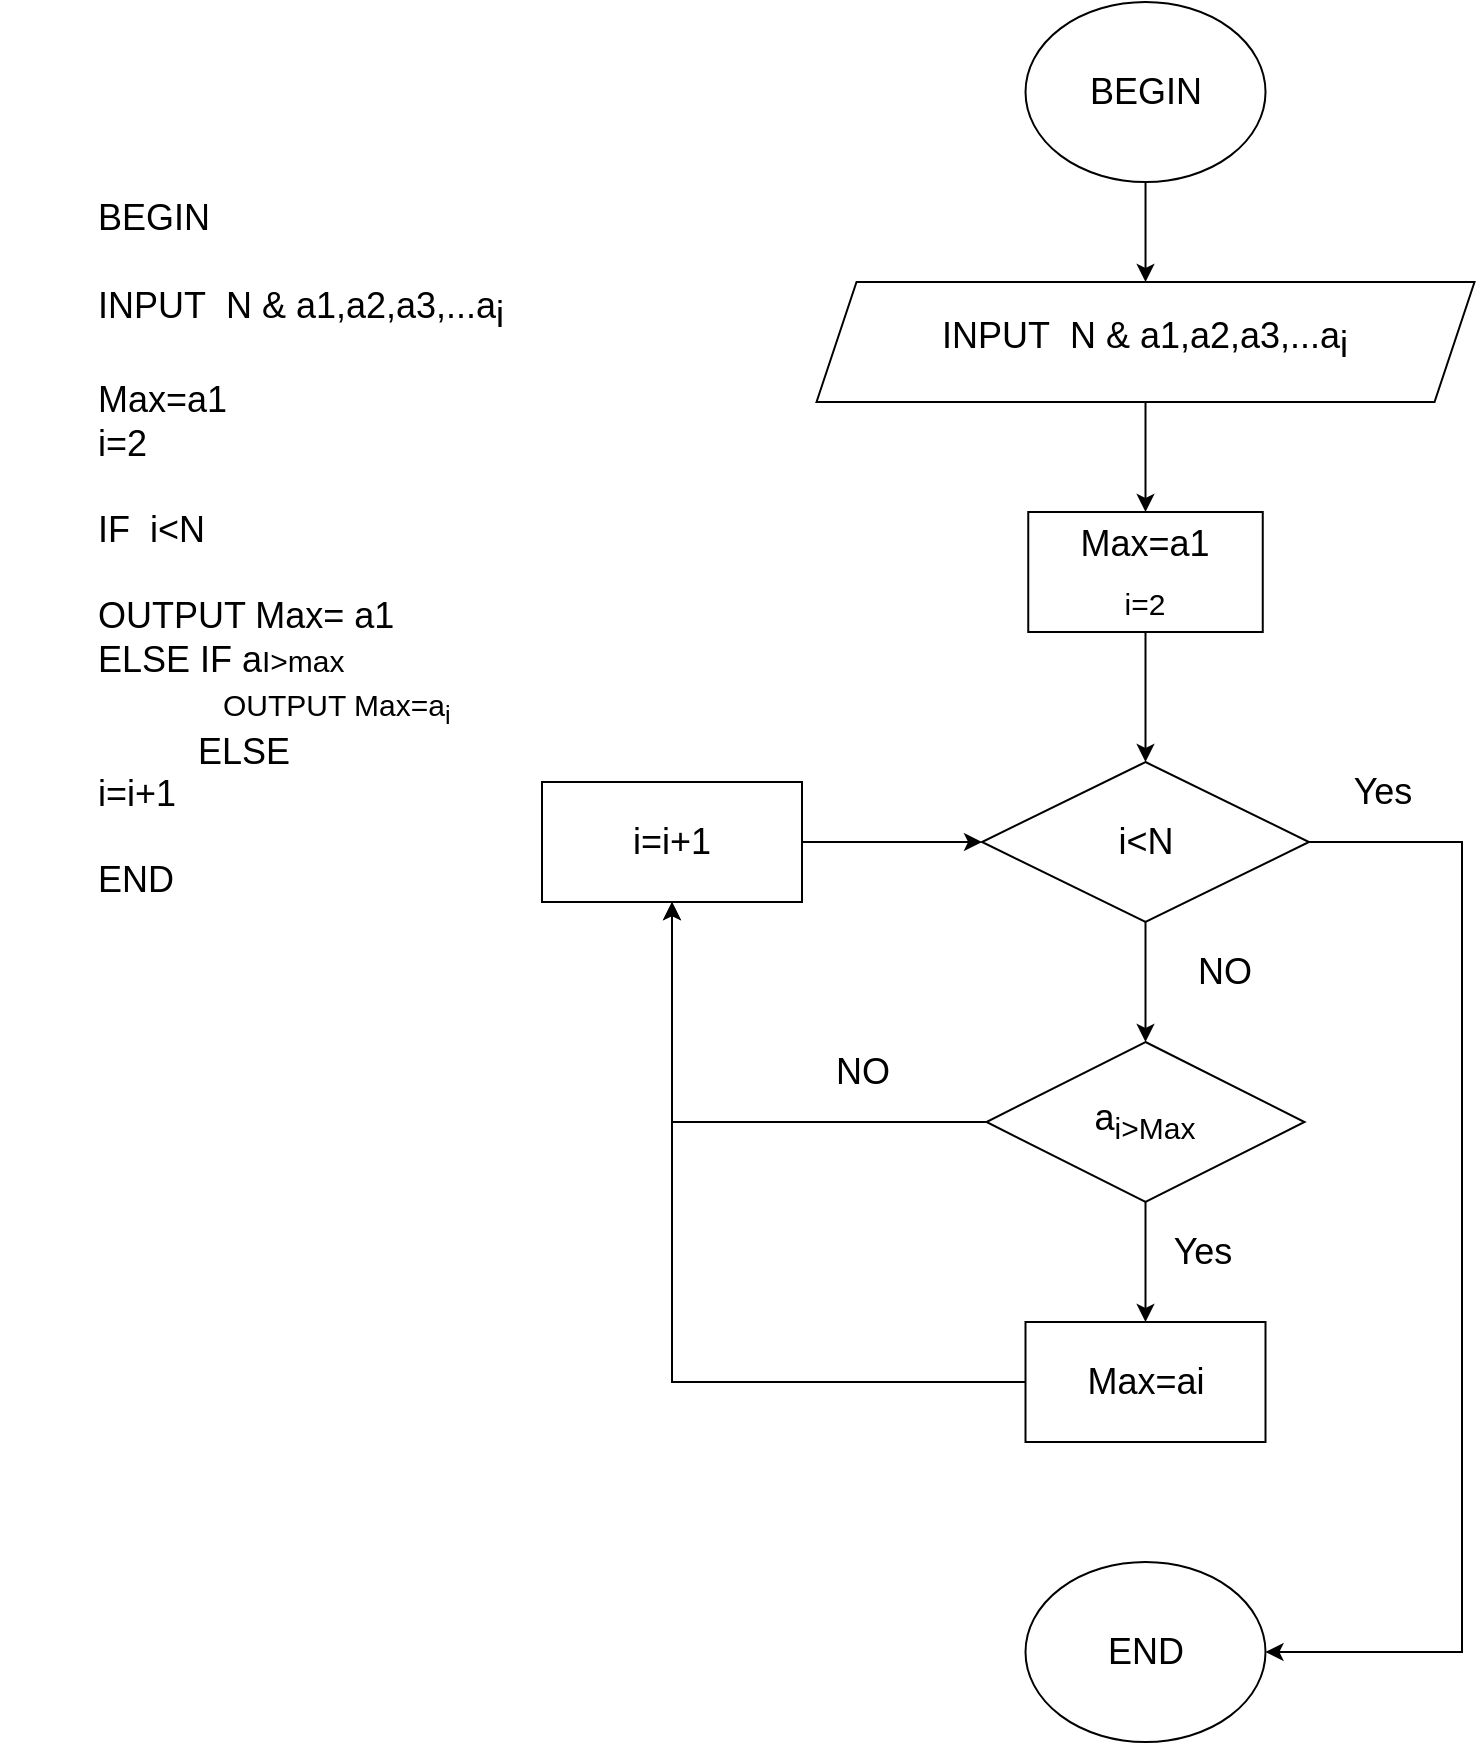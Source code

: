 <mxfile version="13.9.9" type="device" pages="2"><diagram id="C5RBs43oDa-KdzZeNtuy" name="Page-1"><mxGraphModel dx="1097" dy="1858" grid="1" gridSize="10" guides="1" tooltips="1" connect="1" arrows="1" fold="1" page="1" pageScale="1" pageWidth="827" pageHeight="1169" background="none" math="0" shadow="0"><root><mxCell id="WIyWlLk6GJQsqaUBKTNV-0"/><mxCell id="WIyWlLk6GJQsqaUBKTNV-1" parent="WIyWlLk6GJQsqaUBKTNV-0"/><mxCell id="QLxlv6xdYFHkp_0Kzxkp-29" style="edgeStyle=orthogonalEdgeStyle;rounded=0;orthogonalLoop=1;jettySize=auto;html=1;exitX=0.5;exitY=1;exitDx=0;exitDy=0;entryX=0.5;entryY=0;entryDx=0;entryDy=0;fontSize=18;" parent="WIyWlLk6GJQsqaUBKTNV-1" source="QLxlv6xdYFHkp_0Kzxkp-30" target="QLxlv6xdYFHkp_0Kzxkp-32" edge="1"><mxGeometry relative="1" as="geometry"/></mxCell><mxCell id="QLxlv6xdYFHkp_0Kzxkp-30" value="BEGIN" style="ellipse;whiteSpace=wrap;html=1;fontSize=18;" parent="WIyWlLk6GJQsqaUBKTNV-1" vertex="1"><mxGeometry x="522.76" y="-60" width="120" height="90" as="geometry"/></mxCell><mxCell id="QLxlv6xdYFHkp_0Kzxkp-31" style="edgeStyle=orthogonalEdgeStyle;rounded=0;orthogonalLoop=1;jettySize=auto;html=1;exitX=0.5;exitY=1;exitDx=0;exitDy=0;entryX=0.5;entryY=0;entryDx=0;entryDy=0;fontSize=18;" parent="WIyWlLk6GJQsqaUBKTNV-1" source="QLxlv6xdYFHkp_0Kzxkp-32" target="QLxlv6xdYFHkp_0Kzxkp-38" edge="1"><mxGeometry relative="1" as="geometry"/></mxCell><mxCell id="QLxlv6xdYFHkp_0Kzxkp-32" value="INPUT&amp;nbsp; N &amp;amp; a1,a2,a3,...a&lt;sub style=&quot;font-size: 18px;&quot;&gt;i&lt;/sub&gt;" style="shape=parallelogram;perimeter=parallelogramPerimeter;whiteSpace=wrap;html=1;fixedSize=1;fontSize=18;" parent="WIyWlLk6GJQsqaUBKTNV-1" vertex="1"><mxGeometry x="418.26" y="80" width="329" height="60" as="geometry"/></mxCell><mxCell id="QLxlv6xdYFHkp_0Kzxkp-33" value="&lt;p style=&quot;line-height: 100% ; font-size: 18px&quot;&gt;&lt;/p&gt;&lt;blockquote style=&quot;margin: 0px 0px 0px 40px ; border: none ; padding: 0px&quot;&gt;&lt;div style=&quot;font-size: 18px ; text-align: left&quot;&gt;&lt;span style=&quot;font-size: 18px&quot;&gt;&lt;font style=&quot;font-size: 18px&quot;&gt;BEGIN&lt;/font&gt;&lt;/span&gt;&lt;/div&gt;&lt;div style=&quot;font-size: 18px ; text-align: left&quot;&gt;&lt;span style=&quot;font-size: 18px&quot;&gt;&lt;font style=&quot;font-size: 18px&quot;&gt;&lt;br style=&quot;font-size: 18px&quot;&gt;&lt;/font&gt;&lt;/span&gt;&lt;/div&gt;&lt;font&gt;&lt;div style=&quot;font-size: 18px ; text-align: left&quot;&gt;&lt;span style=&quot;text-align: center&quot;&gt;INPUT&amp;nbsp; N &amp;amp; a1,a2,a3,...a&lt;/span&gt;&lt;sub style=&quot;text-align: center ; font-size: 18px&quot;&gt;i&lt;/sub&gt;&lt;br&gt;&lt;/div&gt;&lt;div style=&quot;font-size: 18px ; text-align: left&quot;&gt;&lt;span style=&quot;font-size: 18px&quot;&gt;&lt;br style=&quot;font-size: 18px&quot;&gt;&lt;/span&gt;&lt;/div&gt;&lt;div style=&quot;font-size: 18px ; text-align: left&quot;&gt;Max=a1&amp;nbsp;&lt;/div&gt;&lt;div style=&quot;font-size: 18px ; text-align: left&quot;&gt;i=2&lt;/div&gt;&lt;div style=&quot;font-size: 18px ; text-align: left&quot;&gt;&lt;br style=&quot;font-size: 18px&quot;&gt;&lt;/div&gt;&lt;div style=&quot;font-size: 18px ; text-align: left&quot;&gt;IF&amp;nbsp; i&amp;lt;N&amp;nbsp;&lt;/div&gt;&lt;div style=&quot;font-size: 18px ; text-align: left&quot;&gt;&lt;br style=&quot;font-size: 18px&quot;&gt;&lt;/div&gt;&lt;div style=&quot;font-size: 18px ; text-align: left&quot;&gt;OUTPUT Max= a1&lt;/div&gt;&lt;div style=&quot;text-align: left&quot;&gt;&lt;span style=&quot;font-size: 18px&quot;&gt;ELSE IF a&lt;/span&gt;&lt;span style=&quot;font-size: 15px&quot;&gt;I&amp;gt;max&lt;/span&gt;&lt;/div&gt;&lt;div style=&quot;text-align: left&quot;&gt;&lt;span style=&quot;font-size: 15px&quot;&gt;&amp;nbsp; &amp;nbsp; &amp;nbsp; &amp;nbsp; &amp;nbsp; &amp;nbsp; &amp;nbsp; &amp;nbsp;OUTPUT Max=a&lt;sub&gt;i&lt;/sub&gt;&lt;/span&gt;&lt;/div&gt;&lt;div style=&quot;font-size: 18px ; text-align: left&quot;&gt;&amp;nbsp; &amp;nbsp; &amp;nbsp; &amp;nbsp; &amp;nbsp; ELSE&amp;nbsp;&lt;/div&gt;&lt;div style=&quot;font-size: 18px ; text-align: left&quot;&gt;i=i+1&lt;/div&gt;&lt;span style=&quot;font-size: 18px&quot;&gt;&lt;div style=&quot;text-align: left ; font-size: 18px&quot;&gt;&lt;span style=&quot;font-size: 18px&quot;&gt;&lt;br style=&quot;font-size: 18px&quot;&gt;&lt;/span&gt;&lt;/div&gt;&lt;/span&gt;&lt;/font&gt;&lt;div style=&quot;font-size: 18px ; text-align: left&quot;&gt;&lt;span style=&quot;font-size: 18px&quot;&gt;&lt;font style=&quot;font-size: 18px&quot;&gt;END&lt;/font&gt;&lt;/span&gt;&lt;/div&gt;&lt;div style=&quot;font-size: 18px ; text-align: left&quot;&gt;&lt;span style=&quot;font-size: 18px&quot;&gt;&lt;font style=&quot;font-size: 18px&quot;&gt;&lt;br style=&quot;font-size: 18px&quot;&gt;&lt;/font&gt;&lt;/span&gt;&lt;/div&gt;&lt;/blockquote&gt;&lt;p style=&quot;font-size: 18px&quot;&gt;&lt;/p&gt;" style="text;html=1;resizable=0;autosize=1;align=center;verticalAlign=middle;points=[];fillColor=none;strokeColor=none;rounded=0;fontSize=18;" parent="WIyWlLk6GJQsqaUBKTNV-1" vertex="1"><mxGeometry x="10" y="10" width="260" height="430" as="geometry"/></mxCell><mxCell id="QLxlv6xdYFHkp_0Kzxkp-34" style="edgeStyle=orthogonalEdgeStyle;rounded=0;orthogonalLoop=1;jettySize=auto;html=1;exitX=0.5;exitY=1;exitDx=0;exitDy=0;entryX=0.5;entryY=0;entryDx=0;entryDy=0;fontSize=18;" parent="WIyWlLk6GJQsqaUBKTNV-1" source="QLxlv6xdYFHkp_0Kzxkp-36" target="QLxlv6xdYFHkp_0Kzxkp-41" edge="1"><mxGeometry relative="1" as="geometry"/></mxCell><mxCell id="QLxlv6xdYFHkp_0Kzxkp-35" style="edgeStyle=orthogonalEdgeStyle;rounded=0;orthogonalLoop=1;jettySize=auto;html=1;entryX=1;entryY=0.5;entryDx=0;entryDy=0;fontSize=18;" parent="WIyWlLk6GJQsqaUBKTNV-1" source="QLxlv6xdYFHkp_0Kzxkp-36" target="QLxlv6xdYFHkp_0Kzxkp-42" edge="1"><mxGeometry relative="1" as="geometry"><Array as="points"><mxPoint x="741" y="360"/><mxPoint x="741" y="765"/></Array></mxGeometry></mxCell><mxCell id="QLxlv6xdYFHkp_0Kzxkp-36" value="i&amp;lt;N" style="rhombus;whiteSpace=wrap;html=1;fontSize=18;" parent="WIyWlLk6GJQsqaUBKTNV-1" vertex="1"><mxGeometry x="501" y="320" width="163.5" height="80" as="geometry"/></mxCell><mxCell id="QLxlv6xdYFHkp_0Kzxkp-37" style="edgeStyle=orthogonalEdgeStyle;rounded=0;orthogonalLoop=1;jettySize=auto;html=1;exitX=0.5;exitY=1;exitDx=0;exitDy=0;entryX=0.5;entryY=0;entryDx=0;entryDy=0;fontSize=18;" parent="WIyWlLk6GJQsqaUBKTNV-1" source="QLxlv6xdYFHkp_0Kzxkp-38" target="QLxlv6xdYFHkp_0Kzxkp-36" edge="1"><mxGeometry relative="1" as="geometry"/></mxCell><mxCell id="QLxlv6xdYFHkp_0Kzxkp-38" value="&lt;span&gt;Max=a1&lt;/span&gt;&lt;sub&gt;&lt;br&gt;i=2&lt;/sub&gt;" style="rounded=0;whiteSpace=wrap;html=1;fontSize=18;" parent="WIyWlLk6GJQsqaUBKTNV-1" vertex="1"><mxGeometry x="524.13" y="195" width="117.25" height="60" as="geometry"/></mxCell><mxCell id="QLxlv6xdYFHkp_0Kzxkp-39" style="edgeStyle=orthogonalEdgeStyle;rounded=0;orthogonalLoop=1;jettySize=auto;html=1;exitX=0.5;exitY=1;exitDx=0;exitDy=0;entryX=0.5;entryY=0;entryDx=0;entryDy=0;fontSize=18;" parent="WIyWlLk6GJQsqaUBKTNV-1" source="QLxlv6xdYFHkp_0Kzxkp-41" target="QLxlv6xdYFHkp_0Kzxkp-44" edge="1"><mxGeometry relative="1" as="geometry"/></mxCell><mxCell id="QLxlv6xdYFHkp_0Kzxkp-40" style="edgeStyle=orthogonalEdgeStyle;rounded=0;orthogonalLoop=1;jettySize=auto;html=1;entryX=0.5;entryY=1;entryDx=0;entryDy=0;fontSize=18;" parent="WIyWlLk6GJQsqaUBKTNV-1" source="QLxlv6xdYFHkp_0Kzxkp-41" target="QLxlv6xdYFHkp_0Kzxkp-46" edge="1"><mxGeometry relative="1" as="geometry"/></mxCell><mxCell id="QLxlv6xdYFHkp_0Kzxkp-41" value="a&lt;sub&gt;i&amp;gt;Max&lt;/sub&gt;" style="rhombus;whiteSpace=wrap;html=1;fontSize=18;" parent="WIyWlLk6GJQsqaUBKTNV-1" vertex="1"><mxGeometry x="503.25" y="460" width="159" height="80" as="geometry"/></mxCell><mxCell id="QLxlv6xdYFHkp_0Kzxkp-42" value="END" style="ellipse;whiteSpace=wrap;html=1;fontSize=18;" parent="WIyWlLk6GJQsqaUBKTNV-1" vertex="1"><mxGeometry x="522.75" y="720" width="120" height="90" as="geometry"/></mxCell><mxCell id="QLxlv6xdYFHkp_0Kzxkp-51" style="edgeStyle=orthogonalEdgeStyle;rounded=0;orthogonalLoop=1;jettySize=auto;html=1;entryX=0.5;entryY=1;entryDx=0;entryDy=0;fontSize=18;" parent="WIyWlLk6GJQsqaUBKTNV-1" source="QLxlv6xdYFHkp_0Kzxkp-44" target="QLxlv6xdYFHkp_0Kzxkp-46" edge="1"><mxGeometry relative="1" as="geometry"/></mxCell><mxCell id="QLxlv6xdYFHkp_0Kzxkp-44" value="Max=ai" style="rounded=0;whiteSpace=wrap;html=1;fontSize=18;" parent="WIyWlLk6GJQsqaUBKTNV-1" vertex="1"><mxGeometry x="522.75" y="600" width="120" height="60" as="geometry"/></mxCell><mxCell id="QLxlv6xdYFHkp_0Kzxkp-45" style="edgeStyle=orthogonalEdgeStyle;rounded=0;orthogonalLoop=1;jettySize=auto;html=1;entryX=0;entryY=0.5;entryDx=0;entryDy=0;fontSize=18;" parent="WIyWlLk6GJQsqaUBKTNV-1" source="QLxlv6xdYFHkp_0Kzxkp-46" target="QLxlv6xdYFHkp_0Kzxkp-36" edge="1"><mxGeometry relative="1" as="geometry"/></mxCell><mxCell id="QLxlv6xdYFHkp_0Kzxkp-46" value="i=i+1" style="rounded=0;whiteSpace=wrap;html=1;fontSize=18;" parent="WIyWlLk6GJQsqaUBKTNV-1" vertex="1"><mxGeometry x="281" y="330" width="130" height="60" as="geometry"/></mxCell><mxCell id="QLxlv6xdYFHkp_0Kzxkp-47" value="Yes" style="text;html=1;resizable=0;autosize=1;align=center;verticalAlign=middle;points=[];fillColor=none;strokeColor=none;rounded=0;fontSize=18;" parent="WIyWlLk6GJQsqaUBKTNV-1" vertex="1"><mxGeometry x="681" y="320" width="40" height="30" as="geometry"/></mxCell><mxCell id="QLxlv6xdYFHkp_0Kzxkp-48" value="Yes" style="text;html=1;resizable=0;autosize=1;align=center;verticalAlign=middle;points=[];fillColor=none;strokeColor=none;rounded=0;fontSize=18;" parent="WIyWlLk6GJQsqaUBKTNV-1" vertex="1"><mxGeometry x="591" y="550" width="40" height="30" as="geometry"/></mxCell><mxCell id="QLxlv6xdYFHkp_0Kzxkp-49" value="NO" style="text;html=1;resizable=0;autosize=1;align=center;verticalAlign=middle;points=[];fillColor=none;strokeColor=none;rounded=0;fontSize=18;" parent="WIyWlLk6GJQsqaUBKTNV-1" vertex="1"><mxGeometry x="421" y="460" width="40" height="30" as="geometry"/></mxCell><mxCell id="QLxlv6xdYFHkp_0Kzxkp-50" value="NO" style="text;html=1;resizable=0;autosize=1;align=center;verticalAlign=middle;points=[];fillColor=none;strokeColor=none;rounded=0;fontSize=18;" parent="WIyWlLk6GJQsqaUBKTNV-1" vertex="1"><mxGeometry x="602" y="410" width="40" height="30" as="geometry"/></mxCell></root></mxGraphModel></diagram><diagram id="jTKe0CPy52lT0p1yhDT1" name="Page-2"><mxGraphModel dx="768" dy="482" grid="1" gridSize="10" guides="1" tooltips="1" connect="1" arrows="1" fold="1" page="1" pageScale="1" pageWidth="827" pageHeight="1169" math="0" shadow="0"><root><mxCell id="5jZjO8Y6p_hSdxZ8U-Ib-0"/><mxCell id="5jZjO8Y6p_hSdxZ8U-Ib-1" parent="5jZjO8Y6p_hSdxZ8U-Ib-0"/></root></mxGraphModel></diagram></mxfile>